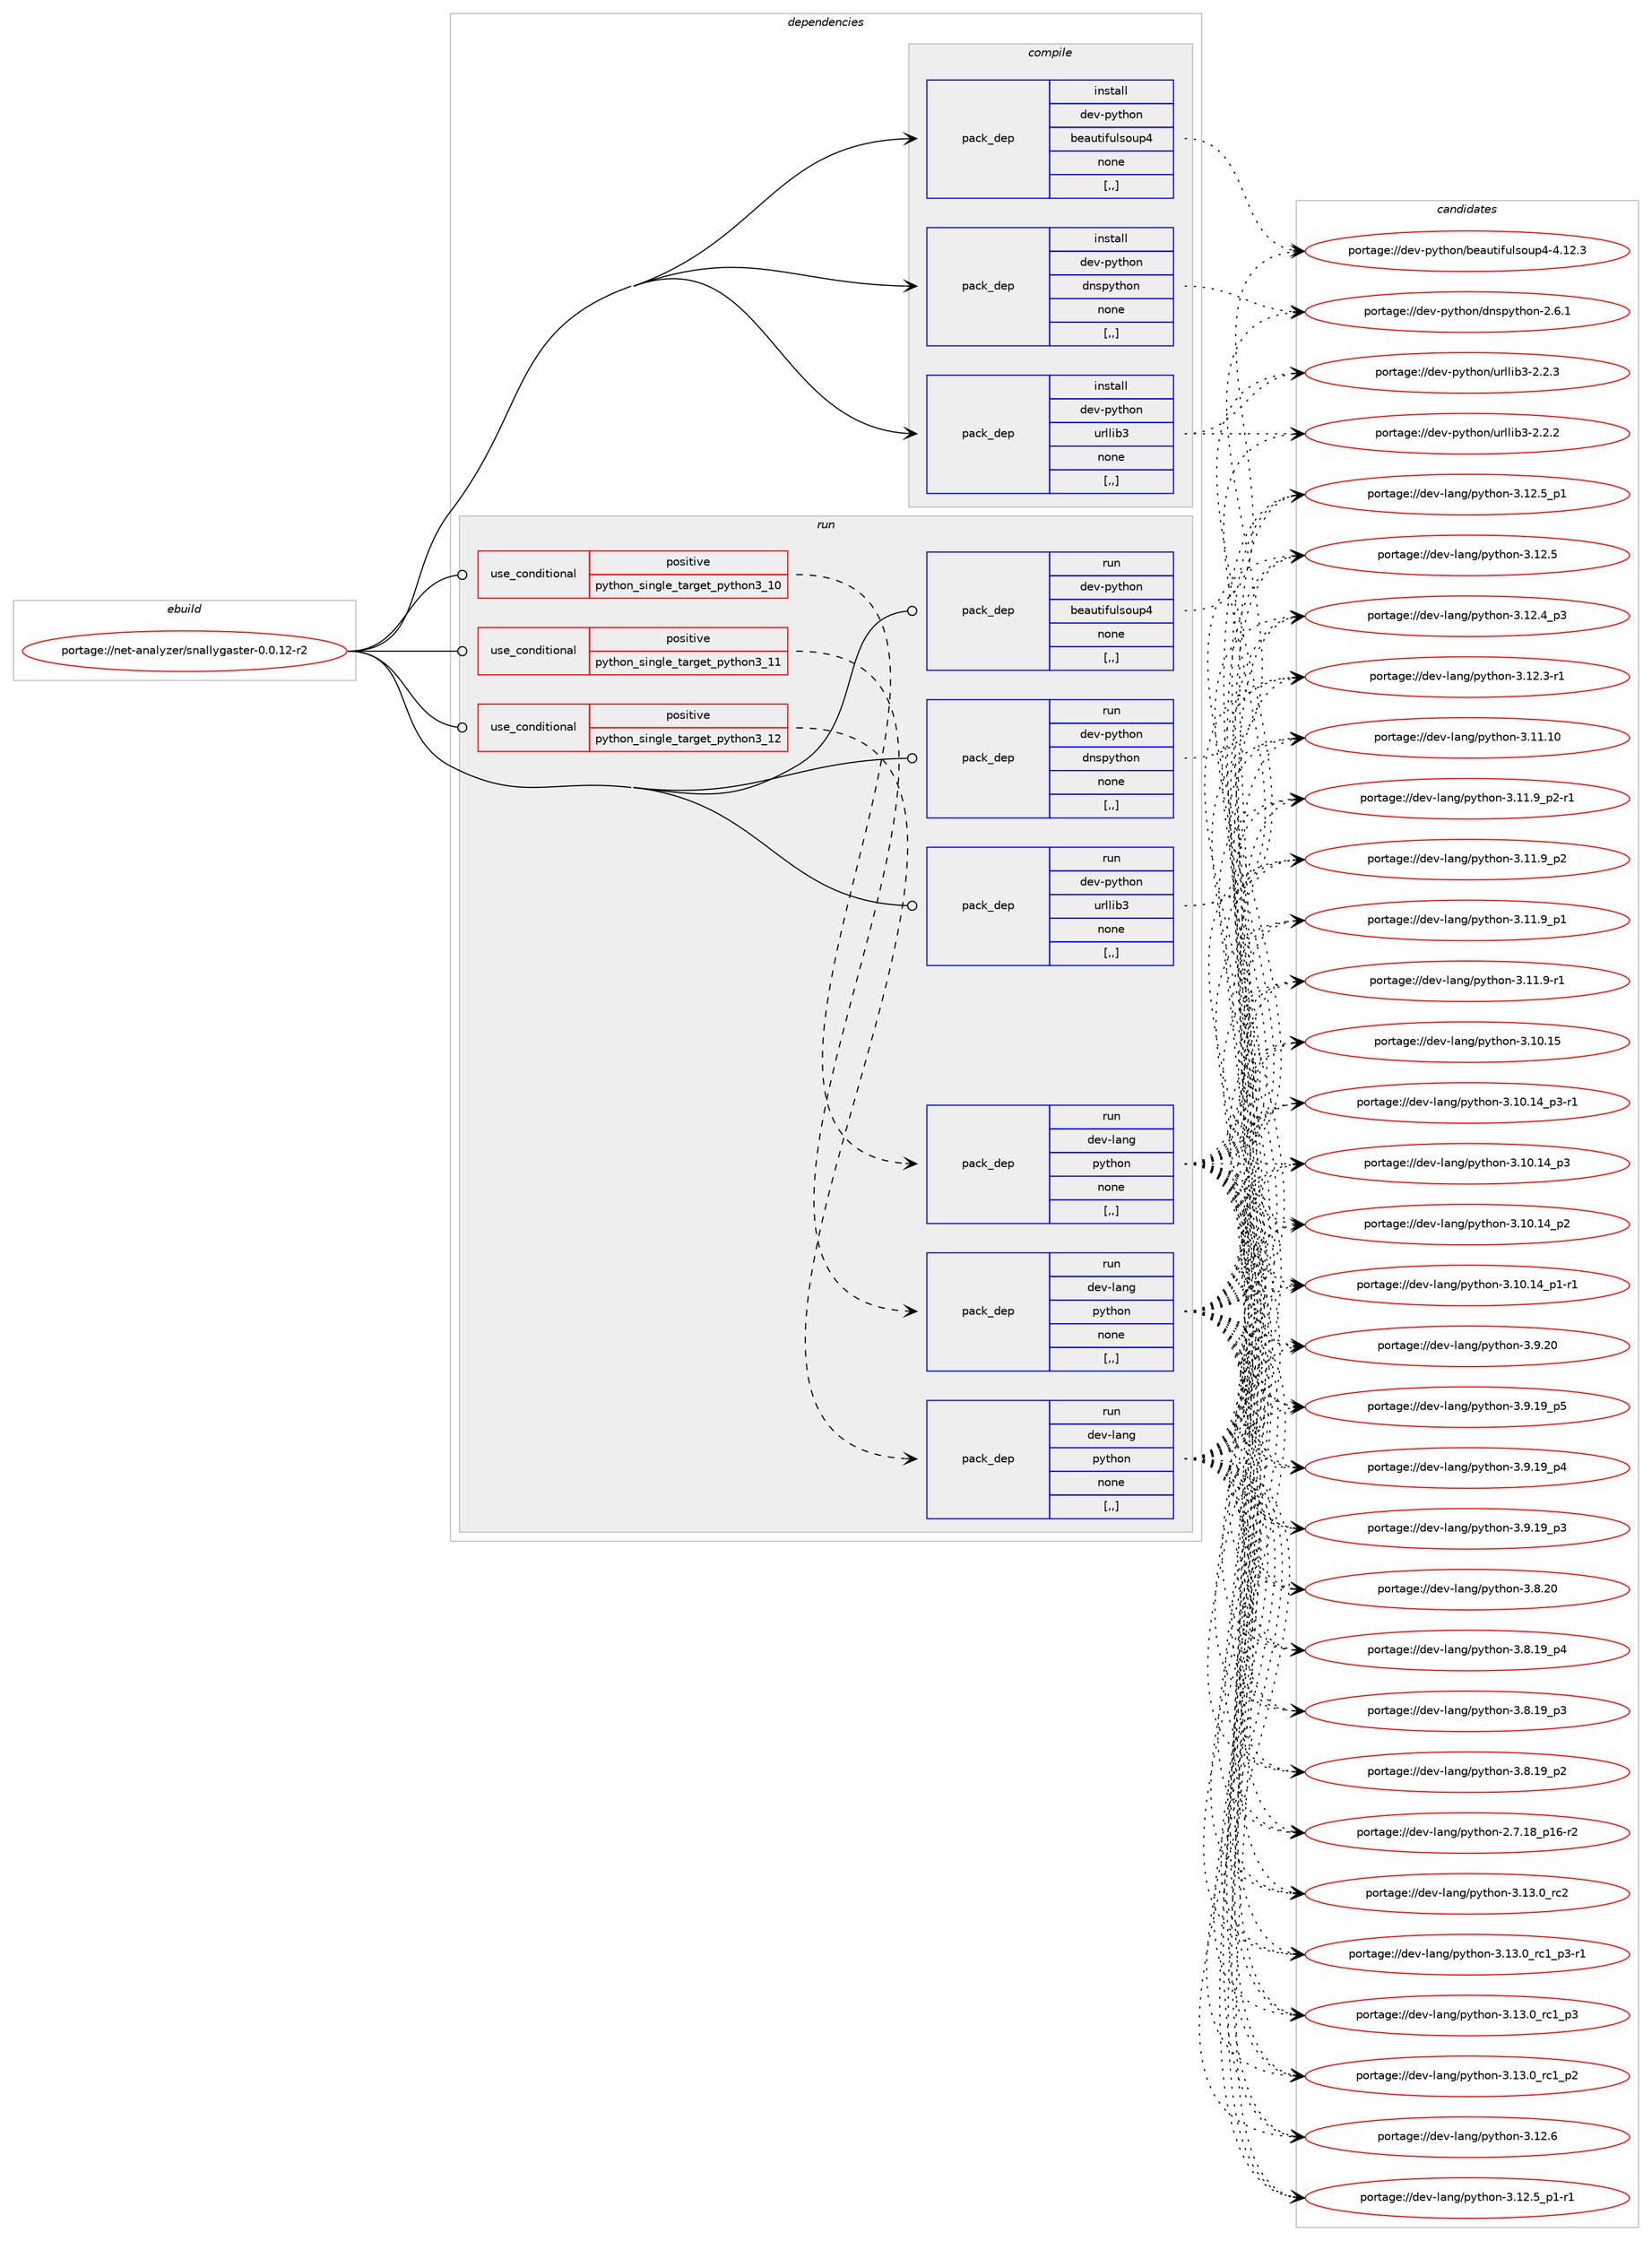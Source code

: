 digraph prolog {

# *************
# Graph options
# *************

newrank=true;
concentrate=true;
compound=true;
graph [rankdir=LR,fontname=Helvetica,fontsize=10,ranksep=1.5];#, ranksep=2.5, nodesep=0.2];
edge  [arrowhead=vee];
node  [fontname=Helvetica,fontsize=10];

# **********
# The ebuild
# **********

subgraph cluster_leftcol {
color=gray;
label=<<i>ebuild</i>>;
id [label="portage://net-analyzer/snallygaster-0.0.12-r2", color=red, width=4, href="../net-analyzer/snallygaster-0.0.12-r2.svg"];
}

# ****************
# The dependencies
# ****************

subgraph cluster_midcol {
color=gray;
label=<<i>dependencies</i>>;
subgraph cluster_compile {
fillcolor="#eeeeee";
style=filled;
label=<<i>compile</i>>;
subgraph pack624799 {
dependency853610 [label=<<TABLE BORDER="0" CELLBORDER="1" CELLSPACING="0" CELLPADDING="4" WIDTH="220"><TR><TD ROWSPAN="6" CELLPADDING="30">pack_dep</TD></TR><TR><TD WIDTH="110">install</TD></TR><TR><TD>dev-python</TD></TR><TR><TD>beautifulsoup4</TD></TR><TR><TD>none</TD></TR><TR><TD>[,,]</TD></TR></TABLE>>, shape=none, color=blue];
}
id:e -> dependency853610:w [weight=20,style="solid",arrowhead="vee"];
subgraph pack624800 {
dependency853611 [label=<<TABLE BORDER="0" CELLBORDER="1" CELLSPACING="0" CELLPADDING="4" WIDTH="220"><TR><TD ROWSPAN="6" CELLPADDING="30">pack_dep</TD></TR><TR><TD WIDTH="110">install</TD></TR><TR><TD>dev-python</TD></TR><TR><TD>dnspython</TD></TR><TR><TD>none</TD></TR><TR><TD>[,,]</TD></TR></TABLE>>, shape=none, color=blue];
}
id:e -> dependency853611:w [weight=20,style="solid",arrowhead="vee"];
subgraph pack624801 {
dependency853612 [label=<<TABLE BORDER="0" CELLBORDER="1" CELLSPACING="0" CELLPADDING="4" WIDTH="220"><TR><TD ROWSPAN="6" CELLPADDING="30">pack_dep</TD></TR><TR><TD WIDTH="110">install</TD></TR><TR><TD>dev-python</TD></TR><TR><TD>urllib3</TD></TR><TR><TD>none</TD></TR><TR><TD>[,,]</TD></TR></TABLE>>, shape=none, color=blue];
}
id:e -> dependency853612:w [weight=20,style="solid",arrowhead="vee"];
}
subgraph cluster_compileandrun {
fillcolor="#eeeeee";
style=filled;
label=<<i>compile and run</i>>;
}
subgraph cluster_run {
fillcolor="#eeeeee";
style=filled;
label=<<i>run</i>>;
subgraph cond222458 {
dependency853613 [label=<<TABLE BORDER="0" CELLBORDER="1" CELLSPACING="0" CELLPADDING="4"><TR><TD ROWSPAN="3" CELLPADDING="10">use_conditional</TD></TR><TR><TD>positive</TD></TR><TR><TD>python_single_target_python3_10</TD></TR></TABLE>>, shape=none, color=red];
subgraph pack624802 {
dependency853614 [label=<<TABLE BORDER="0" CELLBORDER="1" CELLSPACING="0" CELLPADDING="4" WIDTH="220"><TR><TD ROWSPAN="6" CELLPADDING="30">pack_dep</TD></TR><TR><TD WIDTH="110">run</TD></TR><TR><TD>dev-lang</TD></TR><TR><TD>python</TD></TR><TR><TD>none</TD></TR><TR><TD>[,,]</TD></TR></TABLE>>, shape=none, color=blue];
}
dependency853613:e -> dependency853614:w [weight=20,style="dashed",arrowhead="vee"];
}
id:e -> dependency853613:w [weight=20,style="solid",arrowhead="odot"];
subgraph cond222459 {
dependency853615 [label=<<TABLE BORDER="0" CELLBORDER="1" CELLSPACING="0" CELLPADDING="4"><TR><TD ROWSPAN="3" CELLPADDING="10">use_conditional</TD></TR><TR><TD>positive</TD></TR><TR><TD>python_single_target_python3_11</TD></TR></TABLE>>, shape=none, color=red];
subgraph pack624803 {
dependency853616 [label=<<TABLE BORDER="0" CELLBORDER="1" CELLSPACING="0" CELLPADDING="4" WIDTH="220"><TR><TD ROWSPAN="6" CELLPADDING="30">pack_dep</TD></TR><TR><TD WIDTH="110">run</TD></TR><TR><TD>dev-lang</TD></TR><TR><TD>python</TD></TR><TR><TD>none</TD></TR><TR><TD>[,,]</TD></TR></TABLE>>, shape=none, color=blue];
}
dependency853615:e -> dependency853616:w [weight=20,style="dashed",arrowhead="vee"];
}
id:e -> dependency853615:w [weight=20,style="solid",arrowhead="odot"];
subgraph cond222460 {
dependency853617 [label=<<TABLE BORDER="0" CELLBORDER="1" CELLSPACING="0" CELLPADDING="4"><TR><TD ROWSPAN="3" CELLPADDING="10">use_conditional</TD></TR><TR><TD>positive</TD></TR><TR><TD>python_single_target_python3_12</TD></TR></TABLE>>, shape=none, color=red];
subgraph pack624804 {
dependency853618 [label=<<TABLE BORDER="0" CELLBORDER="1" CELLSPACING="0" CELLPADDING="4" WIDTH="220"><TR><TD ROWSPAN="6" CELLPADDING="30">pack_dep</TD></TR><TR><TD WIDTH="110">run</TD></TR><TR><TD>dev-lang</TD></TR><TR><TD>python</TD></TR><TR><TD>none</TD></TR><TR><TD>[,,]</TD></TR></TABLE>>, shape=none, color=blue];
}
dependency853617:e -> dependency853618:w [weight=20,style="dashed",arrowhead="vee"];
}
id:e -> dependency853617:w [weight=20,style="solid",arrowhead="odot"];
subgraph pack624805 {
dependency853619 [label=<<TABLE BORDER="0" CELLBORDER="1" CELLSPACING="0" CELLPADDING="4" WIDTH="220"><TR><TD ROWSPAN="6" CELLPADDING="30">pack_dep</TD></TR><TR><TD WIDTH="110">run</TD></TR><TR><TD>dev-python</TD></TR><TR><TD>beautifulsoup4</TD></TR><TR><TD>none</TD></TR><TR><TD>[,,]</TD></TR></TABLE>>, shape=none, color=blue];
}
id:e -> dependency853619:w [weight=20,style="solid",arrowhead="odot"];
subgraph pack624806 {
dependency853620 [label=<<TABLE BORDER="0" CELLBORDER="1" CELLSPACING="0" CELLPADDING="4" WIDTH="220"><TR><TD ROWSPAN="6" CELLPADDING="30">pack_dep</TD></TR><TR><TD WIDTH="110">run</TD></TR><TR><TD>dev-python</TD></TR><TR><TD>dnspython</TD></TR><TR><TD>none</TD></TR><TR><TD>[,,]</TD></TR></TABLE>>, shape=none, color=blue];
}
id:e -> dependency853620:w [weight=20,style="solid",arrowhead="odot"];
subgraph pack624807 {
dependency853621 [label=<<TABLE BORDER="0" CELLBORDER="1" CELLSPACING="0" CELLPADDING="4" WIDTH="220"><TR><TD ROWSPAN="6" CELLPADDING="30">pack_dep</TD></TR><TR><TD WIDTH="110">run</TD></TR><TR><TD>dev-python</TD></TR><TR><TD>urllib3</TD></TR><TR><TD>none</TD></TR><TR><TD>[,,]</TD></TR></TABLE>>, shape=none, color=blue];
}
id:e -> dependency853621:w [weight=20,style="solid",arrowhead="odot"];
}
}

# **************
# The candidates
# **************

subgraph cluster_choices {
rank=same;
color=gray;
label=<<i>candidates</i>>;

subgraph choice624799 {
color=black;
nodesep=1;
choice100101118451121211161041111104798101971171161051021171081151111171125245524649504651 [label="portage://dev-python/beautifulsoup4-4.12.3", color=red, width=4,href="../dev-python/beautifulsoup4-4.12.3.svg"];
dependency853610:e -> choice100101118451121211161041111104798101971171161051021171081151111171125245524649504651:w [style=dotted,weight="100"];
}
subgraph choice624800 {
color=black;
nodesep=1;
choice1001011184511212111610411111047100110115112121116104111110455046544649 [label="portage://dev-python/dnspython-2.6.1", color=red, width=4,href="../dev-python/dnspython-2.6.1.svg"];
dependency853611:e -> choice1001011184511212111610411111047100110115112121116104111110455046544649:w [style=dotted,weight="100"];
}
subgraph choice624801 {
color=black;
nodesep=1;
choice10010111845112121116104111110471171141081081059851455046504651 [label="portage://dev-python/urllib3-2.2.3", color=red, width=4,href="../dev-python/urllib3-2.2.3.svg"];
choice10010111845112121116104111110471171141081081059851455046504650 [label="portage://dev-python/urllib3-2.2.2", color=red, width=4,href="../dev-python/urllib3-2.2.2.svg"];
dependency853612:e -> choice10010111845112121116104111110471171141081081059851455046504651:w [style=dotted,weight="100"];
dependency853612:e -> choice10010111845112121116104111110471171141081081059851455046504650:w [style=dotted,weight="100"];
}
subgraph choice624802 {
color=black;
nodesep=1;
choice10010111845108971101034711212111610411111045514649514648951149950 [label="portage://dev-lang/python-3.13.0_rc2", color=red, width=4,href="../dev-lang/python-3.13.0_rc2.svg"];
choice1001011184510897110103471121211161041111104551464951464895114994995112514511449 [label="portage://dev-lang/python-3.13.0_rc1_p3-r1", color=red, width=4,href="../dev-lang/python-3.13.0_rc1_p3-r1.svg"];
choice100101118451089711010347112121116104111110455146495146489511499499511251 [label="portage://dev-lang/python-3.13.0_rc1_p3", color=red, width=4,href="../dev-lang/python-3.13.0_rc1_p3.svg"];
choice100101118451089711010347112121116104111110455146495146489511499499511250 [label="portage://dev-lang/python-3.13.0_rc1_p2", color=red, width=4,href="../dev-lang/python-3.13.0_rc1_p2.svg"];
choice10010111845108971101034711212111610411111045514649504654 [label="portage://dev-lang/python-3.12.6", color=red, width=4,href="../dev-lang/python-3.12.6.svg"];
choice1001011184510897110103471121211161041111104551464950465395112494511449 [label="portage://dev-lang/python-3.12.5_p1-r1", color=red, width=4,href="../dev-lang/python-3.12.5_p1-r1.svg"];
choice100101118451089711010347112121116104111110455146495046539511249 [label="portage://dev-lang/python-3.12.5_p1", color=red, width=4,href="../dev-lang/python-3.12.5_p1.svg"];
choice10010111845108971101034711212111610411111045514649504653 [label="portage://dev-lang/python-3.12.5", color=red, width=4,href="../dev-lang/python-3.12.5.svg"];
choice100101118451089711010347112121116104111110455146495046529511251 [label="portage://dev-lang/python-3.12.4_p3", color=red, width=4,href="../dev-lang/python-3.12.4_p3.svg"];
choice100101118451089711010347112121116104111110455146495046514511449 [label="portage://dev-lang/python-3.12.3-r1", color=red, width=4,href="../dev-lang/python-3.12.3-r1.svg"];
choice1001011184510897110103471121211161041111104551464949464948 [label="portage://dev-lang/python-3.11.10", color=red, width=4,href="../dev-lang/python-3.11.10.svg"];
choice1001011184510897110103471121211161041111104551464949465795112504511449 [label="portage://dev-lang/python-3.11.9_p2-r1", color=red, width=4,href="../dev-lang/python-3.11.9_p2-r1.svg"];
choice100101118451089711010347112121116104111110455146494946579511250 [label="portage://dev-lang/python-3.11.9_p2", color=red, width=4,href="../dev-lang/python-3.11.9_p2.svg"];
choice100101118451089711010347112121116104111110455146494946579511249 [label="portage://dev-lang/python-3.11.9_p1", color=red, width=4,href="../dev-lang/python-3.11.9_p1.svg"];
choice100101118451089711010347112121116104111110455146494946574511449 [label="portage://dev-lang/python-3.11.9-r1", color=red, width=4,href="../dev-lang/python-3.11.9-r1.svg"];
choice1001011184510897110103471121211161041111104551464948464953 [label="portage://dev-lang/python-3.10.15", color=red, width=4,href="../dev-lang/python-3.10.15.svg"];
choice100101118451089711010347112121116104111110455146494846495295112514511449 [label="portage://dev-lang/python-3.10.14_p3-r1", color=red, width=4,href="../dev-lang/python-3.10.14_p3-r1.svg"];
choice10010111845108971101034711212111610411111045514649484649529511251 [label="portage://dev-lang/python-3.10.14_p3", color=red, width=4,href="../dev-lang/python-3.10.14_p3.svg"];
choice10010111845108971101034711212111610411111045514649484649529511250 [label="portage://dev-lang/python-3.10.14_p2", color=red, width=4,href="../dev-lang/python-3.10.14_p2.svg"];
choice100101118451089711010347112121116104111110455146494846495295112494511449 [label="portage://dev-lang/python-3.10.14_p1-r1", color=red, width=4,href="../dev-lang/python-3.10.14_p1-r1.svg"];
choice10010111845108971101034711212111610411111045514657465048 [label="portage://dev-lang/python-3.9.20", color=red, width=4,href="../dev-lang/python-3.9.20.svg"];
choice100101118451089711010347112121116104111110455146574649579511253 [label="portage://dev-lang/python-3.9.19_p5", color=red, width=4,href="../dev-lang/python-3.9.19_p5.svg"];
choice100101118451089711010347112121116104111110455146574649579511252 [label="portage://dev-lang/python-3.9.19_p4", color=red, width=4,href="../dev-lang/python-3.9.19_p4.svg"];
choice100101118451089711010347112121116104111110455146574649579511251 [label="portage://dev-lang/python-3.9.19_p3", color=red, width=4,href="../dev-lang/python-3.9.19_p3.svg"];
choice10010111845108971101034711212111610411111045514656465048 [label="portage://dev-lang/python-3.8.20", color=red, width=4,href="../dev-lang/python-3.8.20.svg"];
choice100101118451089711010347112121116104111110455146564649579511252 [label="portage://dev-lang/python-3.8.19_p4", color=red, width=4,href="../dev-lang/python-3.8.19_p4.svg"];
choice100101118451089711010347112121116104111110455146564649579511251 [label="portage://dev-lang/python-3.8.19_p3", color=red, width=4,href="../dev-lang/python-3.8.19_p3.svg"];
choice100101118451089711010347112121116104111110455146564649579511250 [label="portage://dev-lang/python-3.8.19_p2", color=red, width=4,href="../dev-lang/python-3.8.19_p2.svg"];
choice100101118451089711010347112121116104111110455046554649569511249544511450 [label="portage://dev-lang/python-2.7.18_p16-r2", color=red, width=4,href="../dev-lang/python-2.7.18_p16-r2.svg"];
dependency853614:e -> choice10010111845108971101034711212111610411111045514649514648951149950:w [style=dotted,weight="100"];
dependency853614:e -> choice1001011184510897110103471121211161041111104551464951464895114994995112514511449:w [style=dotted,weight="100"];
dependency853614:e -> choice100101118451089711010347112121116104111110455146495146489511499499511251:w [style=dotted,weight="100"];
dependency853614:e -> choice100101118451089711010347112121116104111110455146495146489511499499511250:w [style=dotted,weight="100"];
dependency853614:e -> choice10010111845108971101034711212111610411111045514649504654:w [style=dotted,weight="100"];
dependency853614:e -> choice1001011184510897110103471121211161041111104551464950465395112494511449:w [style=dotted,weight="100"];
dependency853614:e -> choice100101118451089711010347112121116104111110455146495046539511249:w [style=dotted,weight="100"];
dependency853614:e -> choice10010111845108971101034711212111610411111045514649504653:w [style=dotted,weight="100"];
dependency853614:e -> choice100101118451089711010347112121116104111110455146495046529511251:w [style=dotted,weight="100"];
dependency853614:e -> choice100101118451089711010347112121116104111110455146495046514511449:w [style=dotted,weight="100"];
dependency853614:e -> choice1001011184510897110103471121211161041111104551464949464948:w [style=dotted,weight="100"];
dependency853614:e -> choice1001011184510897110103471121211161041111104551464949465795112504511449:w [style=dotted,weight="100"];
dependency853614:e -> choice100101118451089711010347112121116104111110455146494946579511250:w [style=dotted,weight="100"];
dependency853614:e -> choice100101118451089711010347112121116104111110455146494946579511249:w [style=dotted,weight="100"];
dependency853614:e -> choice100101118451089711010347112121116104111110455146494946574511449:w [style=dotted,weight="100"];
dependency853614:e -> choice1001011184510897110103471121211161041111104551464948464953:w [style=dotted,weight="100"];
dependency853614:e -> choice100101118451089711010347112121116104111110455146494846495295112514511449:w [style=dotted,weight="100"];
dependency853614:e -> choice10010111845108971101034711212111610411111045514649484649529511251:w [style=dotted,weight="100"];
dependency853614:e -> choice10010111845108971101034711212111610411111045514649484649529511250:w [style=dotted,weight="100"];
dependency853614:e -> choice100101118451089711010347112121116104111110455146494846495295112494511449:w [style=dotted,weight="100"];
dependency853614:e -> choice10010111845108971101034711212111610411111045514657465048:w [style=dotted,weight="100"];
dependency853614:e -> choice100101118451089711010347112121116104111110455146574649579511253:w [style=dotted,weight="100"];
dependency853614:e -> choice100101118451089711010347112121116104111110455146574649579511252:w [style=dotted,weight="100"];
dependency853614:e -> choice100101118451089711010347112121116104111110455146574649579511251:w [style=dotted,weight="100"];
dependency853614:e -> choice10010111845108971101034711212111610411111045514656465048:w [style=dotted,weight="100"];
dependency853614:e -> choice100101118451089711010347112121116104111110455146564649579511252:w [style=dotted,weight="100"];
dependency853614:e -> choice100101118451089711010347112121116104111110455146564649579511251:w [style=dotted,weight="100"];
dependency853614:e -> choice100101118451089711010347112121116104111110455146564649579511250:w [style=dotted,weight="100"];
dependency853614:e -> choice100101118451089711010347112121116104111110455046554649569511249544511450:w [style=dotted,weight="100"];
}
subgraph choice624803 {
color=black;
nodesep=1;
choice10010111845108971101034711212111610411111045514649514648951149950 [label="portage://dev-lang/python-3.13.0_rc2", color=red, width=4,href="../dev-lang/python-3.13.0_rc2.svg"];
choice1001011184510897110103471121211161041111104551464951464895114994995112514511449 [label="portage://dev-lang/python-3.13.0_rc1_p3-r1", color=red, width=4,href="../dev-lang/python-3.13.0_rc1_p3-r1.svg"];
choice100101118451089711010347112121116104111110455146495146489511499499511251 [label="portage://dev-lang/python-3.13.0_rc1_p3", color=red, width=4,href="../dev-lang/python-3.13.0_rc1_p3.svg"];
choice100101118451089711010347112121116104111110455146495146489511499499511250 [label="portage://dev-lang/python-3.13.0_rc1_p2", color=red, width=4,href="../dev-lang/python-3.13.0_rc1_p2.svg"];
choice10010111845108971101034711212111610411111045514649504654 [label="portage://dev-lang/python-3.12.6", color=red, width=4,href="../dev-lang/python-3.12.6.svg"];
choice1001011184510897110103471121211161041111104551464950465395112494511449 [label="portage://dev-lang/python-3.12.5_p1-r1", color=red, width=4,href="../dev-lang/python-3.12.5_p1-r1.svg"];
choice100101118451089711010347112121116104111110455146495046539511249 [label="portage://dev-lang/python-3.12.5_p1", color=red, width=4,href="../dev-lang/python-3.12.5_p1.svg"];
choice10010111845108971101034711212111610411111045514649504653 [label="portage://dev-lang/python-3.12.5", color=red, width=4,href="../dev-lang/python-3.12.5.svg"];
choice100101118451089711010347112121116104111110455146495046529511251 [label="portage://dev-lang/python-3.12.4_p3", color=red, width=4,href="../dev-lang/python-3.12.4_p3.svg"];
choice100101118451089711010347112121116104111110455146495046514511449 [label="portage://dev-lang/python-3.12.3-r1", color=red, width=4,href="../dev-lang/python-3.12.3-r1.svg"];
choice1001011184510897110103471121211161041111104551464949464948 [label="portage://dev-lang/python-3.11.10", color=red, width=4,href="../dev-lang/python-3.11.10.svg"];
choice1001011184510897110103471121211161041111104551464949465795112504511449 [label="portage://dev-lang/python-3.11.9_p2-r1", color=red, width=4,href="../dev-lang/python-3.11.9_p2-r1.svg"];
choice100101118451089711010347112121116104111110455146494946579511250 [label="portage://dev-lang/python-3.11.9_p2", color=red, width=4,href="../dev-lang/python-3.11.9_p2.svg"];
choice100101118451089711010347112121116104111110455146494946579511249 [label="portage://dev-lang/python-3.11.9_p1", color=red, width=4,href="../dev-lang/python-3.11.9_p1.svg"];
choice100101118451089711010347112121116104111110455146494946574511449 [label="portage://dev-lang/python-3.11.9-r1", color=red, width=4,href="../dev-lang/python-3.11.9-r1.svg"];
choice1001011184510897110103471121211161041111104551464948464953 [label="portage://dev-lang/python-3.10.15", color=red, width=4,href="../dev-lang/python-3.10.15.svg"];
choice100101118451089711010347112121116104111110455146494846495295112514511449 [label="portage://dev-lang/python-3.10.14_p3-r1", color=red, width=4,href="../dev-lang/python-3.10.14_p3-r1.svg"];
choice10010111845108971101034711212111610411111045514649484649529511251 [label="portage://dev-lang/python-3.10.14_p3", color=red, width=4,href="../dev-lang/python-3.10.14_p3.svg"];
choice10010111845108971101034711212111610411111045514649484649529511250 [label="portage://dev-lang/python-3.10.14_p2", color=red, width=4,href="../dev-lang/python-3.10.14_p2.svg"];
choice100101118451089711010347112121116104111110455146494846495295112494511449 [label="portage://dev-lang/python-3.10.14_p1-r1", color=red, width=4,href="../dev-lang/python-3.10.14_p1-r1.svg"];
choice10010111845108971101034711212111610411111045514657465048 [label="portage://dev-lang/python-3.9.20", color=red, width=4,href="../dev-lang/python-3.9.20.svg"];
choice100101118451089711010347112121116104111110455146574649579511253 [label="portage://dev-lang/python-3.9.19_p5", color=red, width=4,href="../dev-lang/python-3.9.19_p5.svg"];
choice100101118451089711010347112121116104111110455146574649579511252 [label="portage://dev-lang/python-3.9.19_p4", color=red, width=4,href="../dev-lang/python-3.9.19_p4.svg"];
choice100101118451089711010347112121116104111110455146574649579511251 [label="portage://dev-lang/python-3.9.19_p3", color=red, width=4,href="../dev-lang/python-3.9.19_p3.svg"];
choice10010111845108971101034711212111610411111045514656465048 [label="portage://dev-lang/python-3.8.20", color=red, width=4,href="../dev-lang/python-3.8.20.svg"];
choice100101118451089711010347112121116104111110455146564649579511252 [label="portage://dev-lang/python-3.8.19_p4", color=red, width=4,href="../dev-lang/python-3.8.19_p4.svg"];
choice100101118451089711010347112121116104111110455146564649579511251 [label="portage://dev-lang/python-3.8.19_p3", color=red, width=4,href="../dev-lang/python-3.8.19_p3.svg"];
choice100101118451089711010347112121116104111110455146564649579511250 [label="portage://dev-lang/python-3.8.19_p2", color=red, width=4,href="../dev-lang/python-3.8.19_p2.svg"];
choice100101118451089711010347112121116104111110455046554649569511249544511450 [label="portage://dev-lang/python-2.7.18_p16-r2", color=red, width=4,href="../dev-lang/python-2.7.18_p16-r2.svg"];
dependency853616:e -> choice10010111845108971101034711212111610411111045514649514648951149950:w [style=dotted,weight="100"];
dependency853616:e -> choice1001011184510897110103471121211161041111104551464951464895114994995112514511449:w [style=dotted,weight="100"];
dependency853616:e -> choice100101118451089711010347112121116104111110455146495146489511499499511251:w [style=dotted,weight="100"];
dependency853616:e -> choice100101118451089711010347112121116104111110455146495146489511499499511250:w [style=dotted,weight="100"];
dependency853616:e -> choice10010111845108971101034711212111610411111045514649504654:w [style=dotted,weight="100"];
dependency853616:e -> choice1001011184510897110103471121211161041111104551464950465395112494511449:w [style=dotted,weight="100"];
dependency853616:e -> choice100101118451089711010347112121116104111110455146495046539511249:w [style=dotted,weight="100"];
dependency853616:e -> choice10010111845108971101034711212111610411111045514649504653:w [style=dotted,weight="100"];
dependency853616:e -> choice100101118451089711010347112121116104111110455146495046529511251:w [style=dotted,weight="100"];
dependency853616:e -> choice100101118451089711010347112121116104111110455146495046514511449:w [style=dotted,weight="100"];
dependency853616:e -> choice1001011184510897110103471121211161041111104551464949464948:w [style=dotted,weight="100"];
dependency853616:e -> choice1001011184510897110103471121211161041111104551464949465795112504511449:w [style=dotted,weight="100"];
dependency853616:e -> choice100101118451089711010347112121116104111110455146494946579511250:w [style=dotted,weight="100"];
dependency853616:e -> choice100101118451089711010347112121116104111110455146494946579511249:w [style=dotted,weight="100"];
dependency853616:e -> choice100101118451089711010347112121116104111110455146494946574511449:w [style=dotted,weight="100"];
dependency853616:e -> choice1001011184510897110103471121211161041111104551464948464953:w [style=dotted,weight="100"];
dependency853616:e -> choice100101118451089711010347112121116104111110455146494846495295112514511449:w [style=dotted,weight="100"];
dependency853616:e -> choice10010111845108971101034711212111610411111045514649484649529511251:w [style=dotted,weight="100"];
dependency853616:e -> choice10010111845108971101034711212111610411111045514649484649529511250:w [style=dotted,weight="100"];
dependency853616:e -> choice100101118451089711010347112121116104111110455146494846495295112494511449:w [style=dotted,weight="100"];
dependency853616:e -> choice10010111845108971101034711212111610411111045514657465048:w [style=dotted,weight="100"];
dependency853616:e -> choice100101118451089711010347112121116104111110455146574649579511253:w [style=dotted,weight="100"];
dependency853616:e -> choice100101118451089711010347112121116104111110455146574649579511252:w [style=dotted,weight="100"];
dependency853616:e -> choice100101118451089711010347112121116104111110455146574649579511251:w [style=dotted,weight="100"];
dependency853616:e -> choice10010111845108971101034711212111610411111045514656465048:w [style=dotted,weight="100"];
dependency853616:e -> choice100101118451089711010347112121116104111110455146564649579511252:w [style=dotted,weight="100"];
dependency853616:e -> choice100101118451089711010347112121116104111110455146564649579511251:w [style=dotted,weight="100"];
dependency853616:e -> choice100101118451089711010347112121116104111110455146564649579511250:w [style=dotted,weight="100"];
dependency853616:e -> choice100101118451089711010347112121116104111110455046554649569511249544511450:w [style=dotted,weight="100"];
}
subgraph choice624804 {
color=black;
nodesep=1;
choice10010111845108971101034711212111610411111045514649514648951149950 [label="portage://dev-lang/python-3.13.0_rc2", color=red, width=4,href="../dev-lang/python-3.13.0_rc2.svg"];
choice1001011184510897110103471121211161041111104551464951464895114994995112514511449 [label="portage://dev-lang/python-3.13.0_rc1_p3-r1", color=red, width=4,href="../dev-lang/python-3.13.0_rc1_p3-r1.svg"];
choice100101118451089711010347112121116104111110455146495146489511499499511251 [label="portage://dev-lang/python-3.13.0_rc1_p3", color=red, width=4,href="../dev-lang/python-3.13.0_rc1_p3.svg"];
choice100101118451089711010347112121116104111110455146495146489511499499511250 [label="portage://dev-lang/python-3.13.0_rc1_p2", color=red, width=4,href="../dev-lang/python-3.13.0_rc1_p2.svg"];
choice10010111845108971101034711212111610411111045514649504654 [label="portage://dev-lang/python-3.12.6", color=red, width=4,href="../dev-lang/python-3.12.6.svg"];
choice1001011184510897110103471121211161041111104551464950465395112494511449 [label="portage://dev-lang/python-3.12.5_p1-r1", color=red, width=4,href="../dev-lang/python-3.12.5_p1-r1.svg"];
choice100101118451089711010347112121116104111110455146495046539511249 [label="portage://dev-lang/python-3.12.5_p1", color=red, width=4,href="../dev-lang/python-3.12.5_p1.svg"];
choice10010111845108971101034711212111610411111045514649504653 [label="portage://dev-lang/python-3.12.5", color=red, width=4,href="../dev-lang/python-3.12.5.svg"];
choice100101118451089711010347112121116104111110455146495046529511251 [label="portage://dev-lang/python-3.12.4_p3", color=red, width=4,href="../dev-lang/python-3.12.4_p3.svg"];
choice100101118451089711010347112121116104111110455146495046514511449 [label="portage://dev-lang/python-3.12.3-r1", color=red, width=4,href="../dev-lang/python-3.12.3-r1.svg"];
choice1001011184510897110103471121211161041111104551464949464948 [label="portage://dev-lang/python-3.11.10", color=red, width=4,href="../dev-lang/python-3.11.10.svg"];
choice1001011184510897110103471121211161041111104551464949465795112504511449 [label="portage://dev-lang/python-3.11.9_p2-r1", color=red, width=4,href="../dev-lang/python-3.11.9_p2-r1.svg"];
choice100101118451089711010347112121116104111110455146494946579511250 [label="portage://dev-lang/python-3.11.9_p2", color=red, width=4,href="../dev-lang/python-3.11.9_p2.svg"];
choice100101118451089711010347112121116104111110455146494946579511249 [label="portage://dev-lang/python-3.11.9_p1", color=red, width=4,href="../dev-lang/python-3.11.9_p1.svg"];
choice100101118451089711010347112121116104111110455146494946574511449 [label="portage://dev-lang/python-3.11.9-r1", color=red, width=4,href="../dev-lang/python-3.11.9-r1.svg"];
choice1001011184510897110103471121211161041111104551464948464953 [label="portage://dev-lang/python-3.10.15", color=red, width=4,href="../dev-lang/python-3.10.15.svg"];
choice100101118451089711010347112121116104111110455146494846495295112514511449 [label="portage://dev-lang/python-3.10.14_p3-r1", color=red, width=4,href="../dev-lang/python-3.10.14_p3-r1.svg"];
choice10010111845108971101034711212111610411111045514649484649529511251 [label="portage://dev-lang/python-3.10.14_p3", color=red, width=4,href="../dev-lang/python-3.10.14_p3.svg"];
choice10010111845108971101034711212111610411111045514649484649529511250 [label="portage://dev-lang/python-3.10.14_p2", color=red, width=4,href="../dev-lang/python-3.10.14_p2.svg"];
choice100101118451089711010347112121116104111110455146494846495295112494511449 [label="portage://dev-lang/python-3.10.14_p1-r1", color=red, width=4,href="../dev-lang/python-3.10.14_p1-r1.svg"];
choice10010111845108971101034711212111610411111045514657465048 [label="portage://dev-lang/python-3.9.20", color=red, width=4,href="../dev-lang/python-3.9.20.svg"];
choice100101118451089711010347112121116104111110455146574649579511253 [label="portage://dev-lang/python-3.9.19_p5", color=red, width=4,href="../dev-lang/python-3.9.19_p5.svg"];
choice100101118451089711010347112121116104111110455146574649579511252 [label="portage://dev-lang/python-3.9.19_p4", color=red, width=4,href="../dev-lang/python-3.9.19_p4.svg"];
choice100101118451089711010347112121116104111110455146574649579511251 [label="portage://dev-lang/python-3.9.19_p3", color=red, width=4,href="../dev-lang/python-3.9.19_p3.svg"];
choice10010111845108971101034711212111610411111045514656465048 [label="portage://dev-lang/python-3.8.20", color=red, width=4,href="../dev-lang/python-3.8.20.svg"];
choice100101118451089711010347112121116104111110455146564649579511252 [label="portage://dev-lang/python-3.8.19_p4", color=red, width=4,href="../dev-lang/python-3.8.19_p4.svg"];
choice100101118451089711010347112121116104111110455146564649579511251 [label="portage://dev-lang/python-3.8.19_p3", color=red, width=4,href="../dev-lang/python-3.8.19_p3.svg"];
choice100101118451089711010347112121116104111110455146564649579511250 [label="portage://dev-lang/python-3.8.19_p2", color=red, width=4,href="../dev-lang/python-3.8.19_p2.svg"];
choice100101118451089711010347112121116104111110455046554649569511249544511450 [label="portage://dev-lang/python-2.7.18_p16-r2", color=red, width=4,href="../dev-lang/python-2.7.18_p16-r2.svg"];
dependency853618:e -> choice10010111845108971101034711212111610411111045514649514648951149950:w [style=dotted,weight="100"];
dependency853618:e -> choice1001011184510897110103471121211161041111104551464951464895114994995112514511449:w [style=dotted,weight="100"];
dependency853618:e -> choice100101118451089711010347112121116104111110455146495146489511499499511251:w [style=dotted,weight="100"];
dependency853618:e -> choice100101118451089711010347112121116104111110455146495146489511499499511250:w [style=dotted,weight="100"];
dependency853618:e -> choice10010111845108971101034711212111610411111045514649504654:w [style=dotted,weight="100"];
dependency853618:e -> choice1001011184510897110103471121211161041111104551464950465395112494511449:w [style=dotted,weight="100"];
dependency853618:e -> choice100101118451089711010347112121116104111110455146495046539511249:w [style=dotted,weight="100"];
dependency853618:e -> choice10010111845108971101034711212111610411111045514649504653:w [style=dotted,weight="100"];
dependency853618:e -> choice100101118451089711010347112121116104111110455146495046529511251:w [style=dotted,weight="100"];
dependency853618:e -> choice100101118451089711010347112121116104111110455146495046514511449:w [style=dotted,weight="100"];
dependency853618:e -> choice1001011184510897110103471121211161041111104551464949464948:w [style=dotted,weight="100"];
dependency853618:e -> choice1001011184510897110103471121211161041111104551464949465795112504511449:w [style=dotted,weight="100"];
dependency853618:e -> choice100101118451089711010347112121116104111110455146494946579511250:w [style=dotted,weight="100"];
dependency853618:e -> choice100101118451089711010347112121116104111110455146494946579511249:w [style=dotted,weight="100"];
dependency853618:e -> choice100101118451089711010347112121116104111110455146494946574511449:w [style=dotted,weight="100"];
dependency853618:e -> choice1001011184510897110103471121211161041111104551464948464953:w [style=dotted,weight="100"];
dependency853618:e -> choice100101118451089711010347112121116104111110455146494846495295112514511449:w [style=dotted,weight="100"];
dependency853618:e -> choice10010111845108971101034711212111610411111045514649484649529511251:w [style=dotted,weight="100"];
dependency853618:e -> choice10010111845108971101034711212111610411111045514649484649529511250:w [style=dotted,weight="100"];
dependency853618:e -> choice100101118451089711010347112121116104111110455146494846495295112494511449:w [style=dotted,weight="100"];
dependency853618:e -> choice10010111845108971101034711212111610411111045514657465048:w [style=dotted,weight="100"];
dependency853618:e -> choice100101118451089711010347112121116104111110455146574649579511253:w [style=dotted,weight="100"];
dependency853618:e -> choice100101118451089711010347112121116104111110455146574649579511252:w [style=dotted,weight="100"];
dependency853618:e -> choice100101118451089711010347112121116104111110455146574649579511251:w [style=dotted,weight="100"];
dependency853618:e -> choice10010111845108971101034711212111610411111045514656465048:w [style=dotted,weight="100"];
dependency853618:e -> choice100101118451089711010347112121116104111110455146564649579511252:w [style=dotted,weight="100"];
dependency853618:e -> choice100101118451089711010347112121116104111110455146564649579511251:w [style=dotted,weight="100"];
dependency853618:e -> choice100101118451089711010347112121116104111110455146564649579511250:w [style=dotted,weight="100"];
dependency853618:e -> choice100101118451089711010347112121116104111110455046554649569511249544511450:w [style=dotted,weight="100"];
}
subgraph choice624805 {
color=black;
nodesep=1;
choice100101118451121211161041111104798101971171161051021171081151111171125245524649504651 [label="portage://dev-python/beautifulsoup4-4.12.3", color=red, width=4,href="../dev-python/beautifulsoup4-4.12.3.svg"];
dependency853619:e -> choice100101118451121211161041111104798101971171161051021171081151111171125245524649504651:w [style=dotted,weight="100"];
}
subgraph choice624806 {
color=black;
nodesep=1;
choice1001011184511212111610411111047100110115112121116104111110455046544649 [label="portage://dev-python/dnspython-2.6.1", color=red, width=4,href="../dev-python/dnspython-2.6.1.svg"];
dependency853620:e -> choice1001011184511212111610411111047100110115112121116104111110455046544649:w [style=dotted,weight="100"];
}
subgraph choice624807 {
color=black;
nodesep=1;
choice10010111845112121116104111110471171141081081059851455046504651 [label="portage://dev-python/urllib3-2.2.3", color=red, width=4,href="../dev-python/urllib3-2.2.3.svg"];
choice10010111845112121116104111110471171141081081059851455046504650 [label="portage://dev-python/urllib3-2.2.2", color=red, width=4,href="../dev-python/urllib3-2.2.2.svg"];
dependency853621:e -> choice10010111845112121116104111110471171141081081059851455046504651:w [style=dotted,weight="100"];
dependency853621:e -> choice10010111845112121116104111110471171141081081059851455046504650:w [style=dotted,weight="100"];
}
}

}

